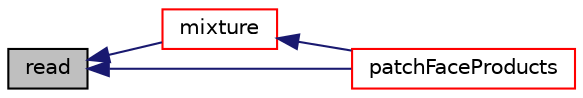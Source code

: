 digraph "read"
{
  bgcolor="transparent";
  edge [fontname="Helvetica",fontsize="10",labelfontname="Helvetica",labelfontsize="10"];
  node [fontname="Helvetica",fontsize="10",shape=record];
  rankdir="LR";
  Node1 [label="read",height=0.2,width=0.4,color="black", fillcolor="grey75", style="filled", fontcolor="black"];
  Node1 -> Node2 [dir="back",color="midnightblue",fontsize="10",style="solid",fontname="Helvetica"];
  Node2 [label="mixture",height=0.2,width=0.4,color="red",URL="$a02914.html#af49322bb2cb657ad506ccfc75cfe2ff6"];
  Node2 -> Node3 [dir="back",color="midnightblue",fontsize="10",style="solid",fontname="Helvetica"];
  Node3 [label="patchFaceProducts",height=0.2,width=0.4,color="red",URL="$a02914.html#a41ad501d213f73b90a35c6acef2ec090"];
  Node1 -> Node3 [dir="back",color="midnightblue",fontsize="10",style="solid",fontname="Helvetica"];
}
